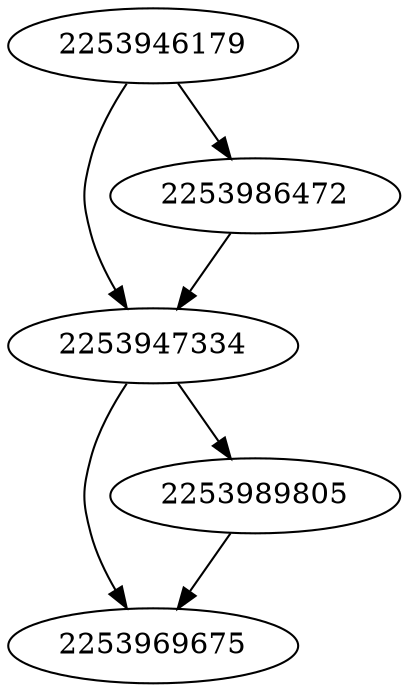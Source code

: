 strict digraph  {
2253946179;
2253947334;
2253986472;
2253969675;
2253989805;
2253946179 -> 2253947334;
2253946179 -> 2253986472;
2253947334 -> 2253989805;
2253947334 -> 2253969675;
2253986472 -> 2253947334;
2253989805 -> 2253969675;
}
